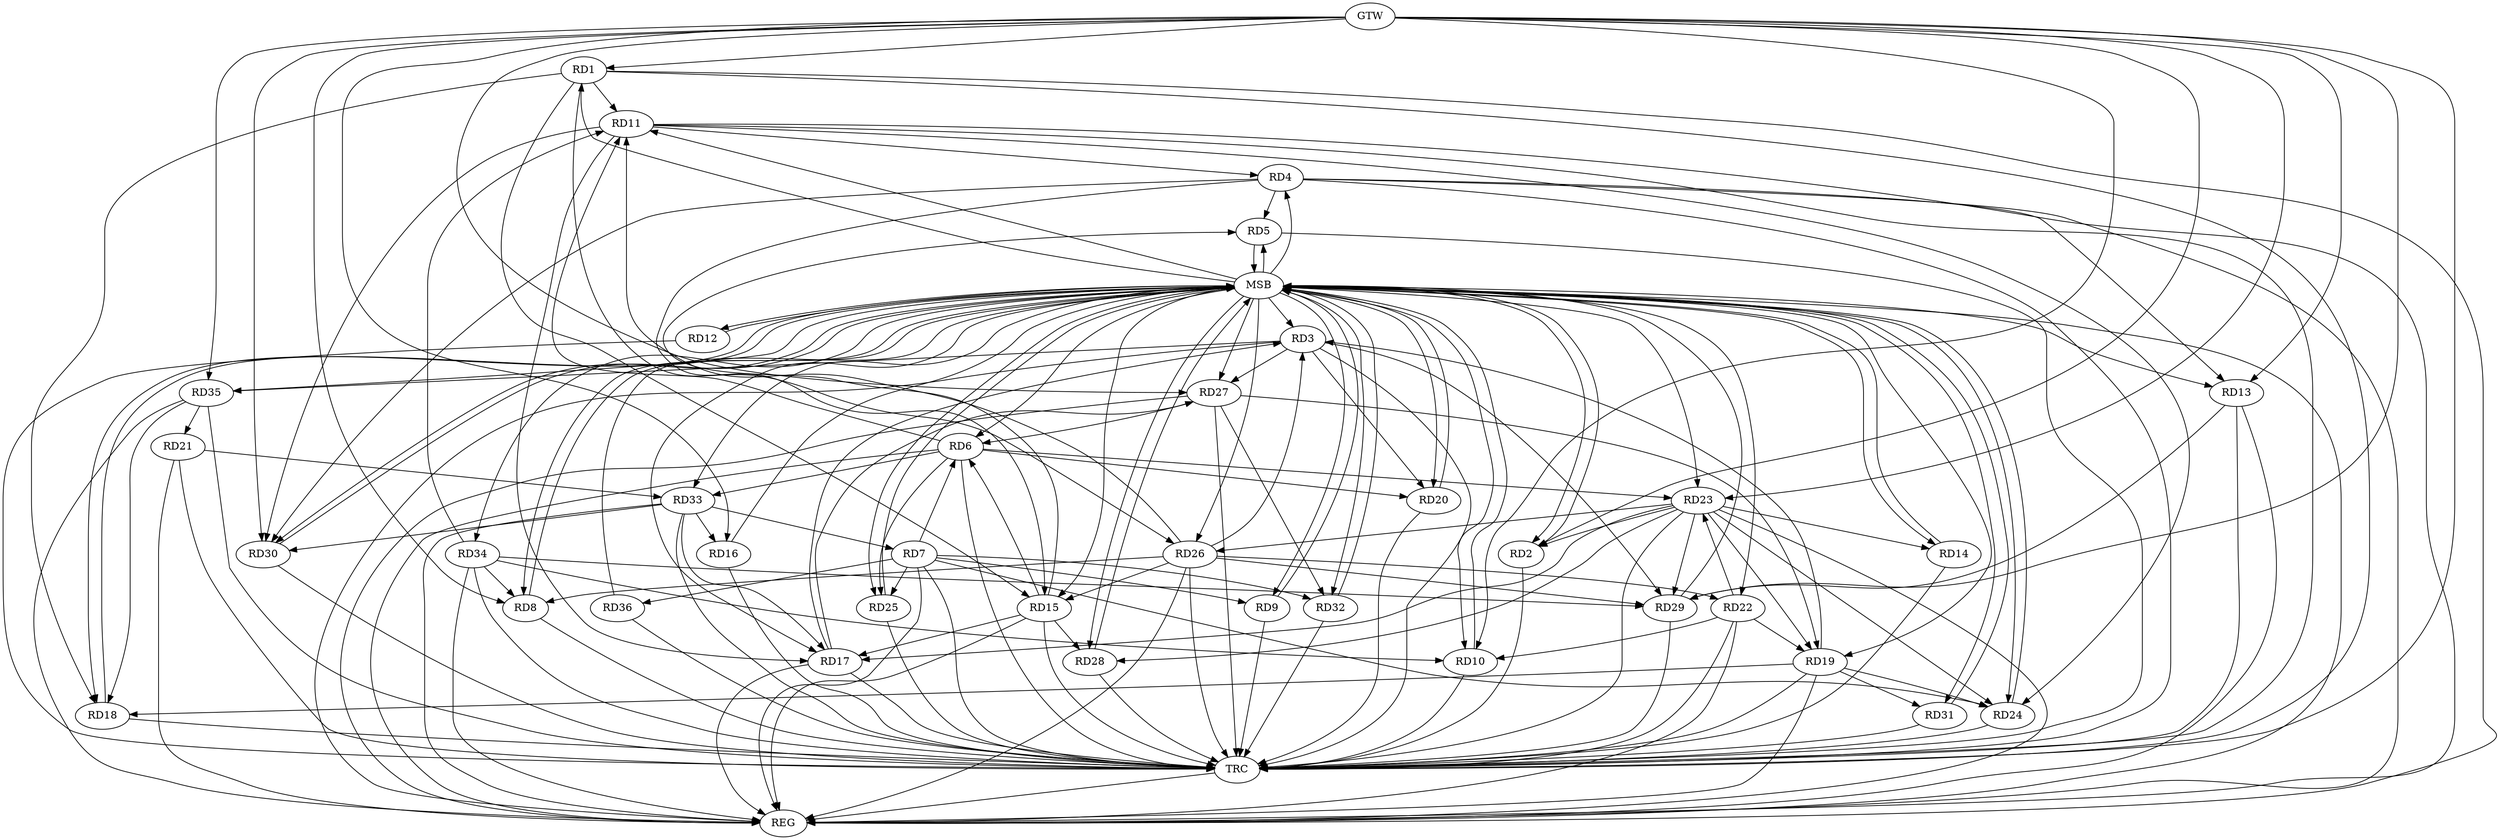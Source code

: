 strict digraph G {
  RD1 [ label="RD1" ];
  RD2 [ label="RD2" ];
  RD3 [ label="RD3" ];
  RD4 [ label="RD4" ];
  RD5 [ label="RD5" ];
  RD6 [ label="RD6" ];
  RD7 [ label="RD7" ];
  RD8 [ label="RD8" ];
  RD9 [ label="RD9" ];
  RD10 [ label="RD10" ];
  RD11 [ label="RD11" ];
  RD12 [ label="RD12" ];
  RD13 [ label="RD13" ];
  RD14 [ label="RD14" ];
  RD15 [ label="RD15" ];
  RD16 [ label="RD16" ];
  RD17 [ label="RD17" ];
  RD18 [ label="RD18" ];
  RD19 [ label="RD19" ];
  RD20 [ label="RD20" ];
  RD21 [ label="RD21" ];
  RD22 [ label="RD22" ];
  RD23 [ label="RD23" ];
  RD24 [ label="RD24" ];
  RD25 [ label="RD25" ];
  RD26 [ label="RD26" ];
  RD27 [ label="RD27" ];
  RD28 [ label="RD28" ];
  RD29 [ label="RD29" ];
  RD30 [ label="RD30" ];
  RD31 [ label="RD31" ];
  RD32 [ label="RD32" ];
  RD33 [ label="RD33" ];
  RD34 [ label="RD34" ];
  RD35 [ label="RD35" ];
  RD36 [ label="RD36" ];
  GTW [ label="GTW" ];
  REG [ label="REG" ];
  MSB [ label="MSB" ];
  TRC [ label="TRC" ];
  RD1 -> RD11;
  RD1 -> RD15;
  RD1 -> RD18;
  RD1 -> RD26;
  RD23 -> RD2;
  RD17 -> RD3;
  RD19 -> RD3;
  RD3 -> RD20;
  RD26 -> RD3;
  RD3 -> RD27;
  RD3 -> RD29;
  RD3 -> RD35;
  RD4 -> RD5;
  RD11 -> RD4;
  RD4 -> RD13;
  RD4 -> RD15;
  RD4 -> RD30;
  RD15 -> RD5;
  RD7 -> RD6;
  RD6 -> RD11;
  RD15 -> RD6;
  RD6 -> RD20;
  RD6 -> RD23;
  RD6 -> RD25;
  RD27 -> RD6;
  RD6 -> RD33;
  RD7 -> RD9;
  RD7 -> RD24;
  RD7 -> RD25;
  RD7 -> RD32;
  RD33 -> RD7;
  RD7 -> RD36;
  RD26 -> RD8;
  RD34 -> RD8;
  RD22 -> RD10;
  RD34 -> RD10;
  RD11 -> RD17;
  RD11 -> RD24;
  RD26 -> RD11;
  RD11 -> RD30;
  RD34 -> RD11;
  RD13 -> RD29;
  RD23 -> RD14;
  RD15 -> RD17;
  RD26 -> RD15;
  RD15 -> RD28;
  RD33 -> RD16;
  RD23 -> RD17;
  RD17 -> RD27;
  RD33 -> RD17;
  RD19 -> RD18;
  RD35 -> RD18;
  RD22 -> RD19;
  RD23 -> RD19;
  RD19 -> RD24;
  RD27 -> RD19;
  RD19 -> RD31;
  RD21 -> RD33;
  RD35 -> RD21;
  RD22 -> RD23;
  RD26 -> RD22;
  RD23 -> RD24;
  RD23 -> RD26;
  RD23 -> RD28;
  RD23 -> RD29;
  RD26 -> RD29;
  RD27 -> RD32;
  RD34 -> RD29;
  RD33 -> RD30;
  GTW -> RD27;
  GTW -> RD30;
  GTW -> RD35;
  GTW -> RD1;
  GTW -> RD23;
  GTW -> RD2;
  GTW -> RD29;
  GTW -> RD16;
  GTW -> RD8;
  GTW -> RD10;
  GTW -> RD13;
  RD1 -> REG;
  RD3 -> REG;
  RD4 -> REG;
  RD6 -> REG;
  RD7 -> REG;
  RD11 -> REG;
  RD13 -> REG;
  RD15 -> REG;
  RD17 -> REG;
  RD19 -> REG;
  RD21 -> REG;
  RD22 -> REG;
  RD23 -> REG;
  RD26 -> REG;
  RD27 -> REG;
  RD33 -> REG;
  RD34 -> REG;
  RD35 -> REG;
  RD2 -> MSB;
  MSB -> RD3;
  MSB -> RD4;
  MSB -> RD17;
  MSB -> RD24;
  MSB -> RD31;
  MSB -> RD32;
  MSB -> REG;
  RD5 -> MSB;
  MSB -> RD2;
  MSB -> RD6;
  MSB -> RD28;
  MSB -> RD33;
  MSB -> RD34;
  RD8 -> MSB;
  MSB -> RD14;
  MSB -> RD22;
  RD9 -> MSB;
  MSB -> RD11;
  RD10 -> MSB;
  MSB -> RD25;
  RD12 -> MSB;
  MSB -> RD8;
  MSB -> RD13;
  MSB -> RD26;
  MSB -> RD30;
  RD14 -> MSB;
  RD16 -> MSB;
  MSB -> RD5;
  MSB -> RD9;
  MSB -> RD35;
  RD18 -> MSB;
  MSB -> RD23;
  RD20 -> MSB;
  MSB -> RD15;
  RD24 -> MSB;
  RD25 -> MSB;
  RD28 -> MSB;
  MSB -> RD12;
  MSB -> RD20;
  RD29 -> MSB;
  MSB -> RD27;
  RD30 -> MSB;
  MSB -> RD1;
  RD31 -> MSB;
  MSB -> RD18;
  RD32 -> MSB;
  RD36 -> MSB;
  MSB -> RD10;
  MSB -> RD19;
  RD1 -> TRC;
  RD2 -> TRC;
  RD3 -> TRC;
  RD4 -> TRC;
  RD5 -> TRC;
  RD6 -> TRC;
  RD7 -> TRC;
  RD8 -> TRC;
  RD9 -> TRC;
  RD10 -> TRC;
  RD11 -> TRC;
  RD12 -> TRC;
  RD13 -> TRC;
  RD14 -> TRC;
  RD15 -> TRC;
  RD16 -> TRC;
  RD17 -> TRC;
  RD18 -> TRC;
  RD19 -> TRC;
  RD20 -> TRC;
  RD21 -> TRC;
  RD22 -> TRC;
  RD23 -> TRC;
  RD24 -> TRC;
  RD25 -> TRC;
  RD26 -> TRC;
  RD27 -> TRC;
  RD28 -> TRC;
  RD29 -> TRC;
  RD30 -> TRC;
  RD31 -> TRC;
  RD32 -> TRC;
  RD33 -> TRC;
  RD34 -> TRC;
  RD35 -> TRC;
  RD36 -> TRC;
  GTW -> TRC;
  TRC -> REG;
}
